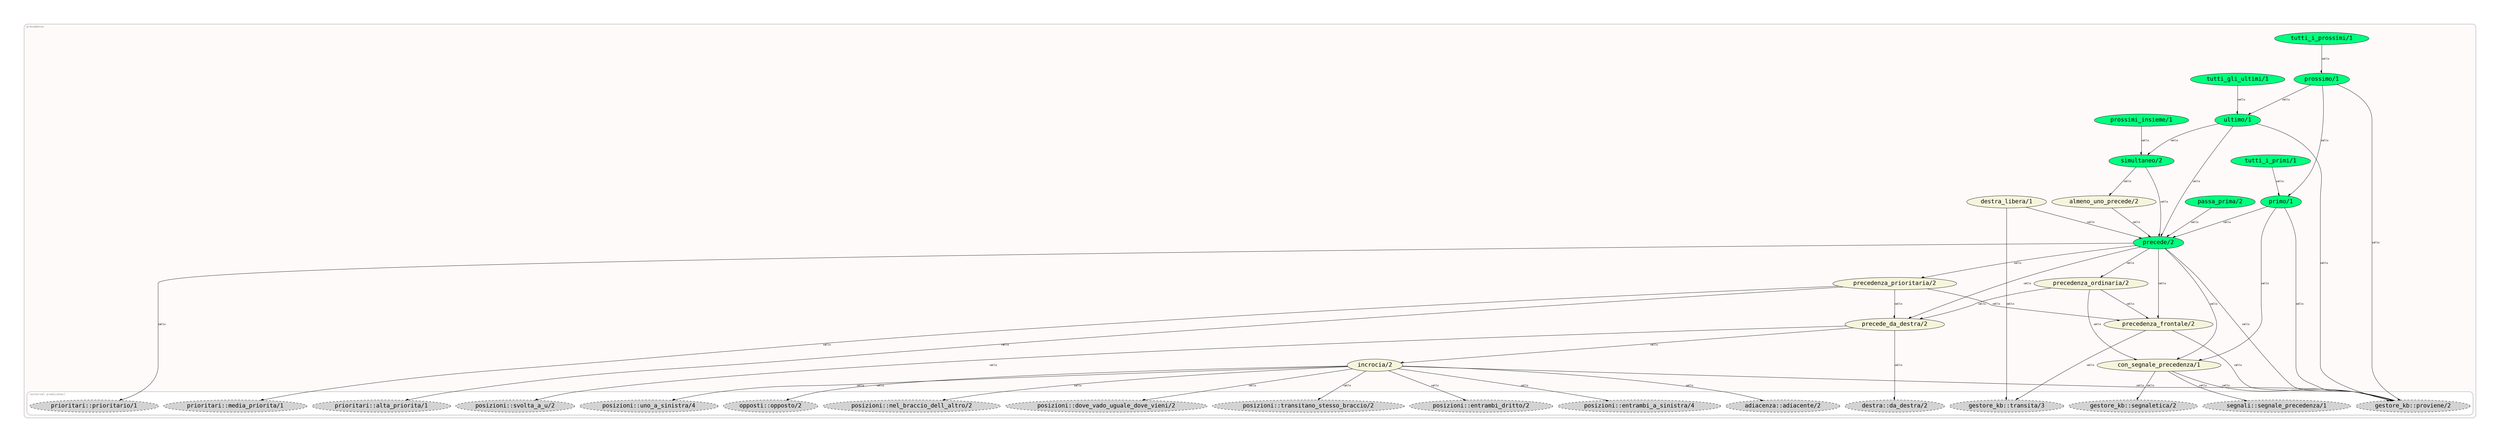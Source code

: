 digraph "precedenze_object" {
rankdir="TB"
ranksep="1.25"
compound="true"
splines="true"
pack="true"
clusterrank="local"
labeljust="l"
margin="1.0"
fontname="Courier"
fontsize="10"
fontcolor="snow4"
pencolor="snow4"
node [shape="ellipse",style="filled",fillcolor="white",fontname="Courier",fontsize="9"]
edge [fontname="Courier",fontsize="9"]

subgraph "cluster_precedenze_object" {
URL=""
tooltip="/home/giuseppe/IA/Progetto/code/precedenze.lgt"
bgcolor="snow"
style="rounded"
margin="10"
label="precedenze"
"primo/1" [shape="ellipse",URL="precedenze_0.html#primo/1",tooltip="precedenze_0.html#primo/1",style="filled",fillcolor="springgreen",label=<<FONT POINT-SIZE="20"><![CDATA[primo/1]]></FONT>>]
"ultimo/1" [shape="ellipse",URL="precedenze_0.html#ultimo/1",tooltip="precedenze_0.html#ultimo/1",style="filled",fillcolor="springgreen",label=<<FONT POINT-SIZE="20"><![CDATA[ultimo/1]]></FONT>>]
"prossimo/1" [shape="ellipse",URL="precedenze_0.html#prossimo/1",tooltip="precedenze_0.html#prossimo/1",style="filled",fillcolor="springgreen",label=<<FONT POINT-SIZE="20"><![CDATA[prossimo/1]]></FONT>>]
"precede/2" [shape="ellipse",URL="precedenze_0.html#precede/2",tooltip="precedenze_0.html#precede/2",style="filled",fillcolor="springgreen",label=<<FONT POINT-SIZE="20"><![CDATA[precede/2]]></FONT>>]
"passa_prima/2" [shape="ellipse",URL="precedenze_0.html#passa_prima/2",tooltip="precedenze_0.html#passa_prima/2",style="filled",fillcolor="springgreen",label=<<FONT POINT-SIZE="20"><![CDATA[passa_prima/2]]></FONT>>]
"tutti_i_primi/1" [shape="ellipse",URL="precedenze_0.html#tutti_i_primi/1",tooltip="precedenze_0.html#tutti_i_primi/1",style="filled",fillcolor="springgreen",label=<<FONT POINT-SIZE="20"><![CDATA[tutti_i_primi/1]]></FONT>>]
"tutti_i_prossimi/1" [shape="ellipse",URL="precedenze_0.html#tutti_i_prossimi/1",tooltip="precedenze_0.html#tutti_i_prossimi/1",style="filled",fillcolor="springgreen",label=<<FONT POINT-SIZE="20"><![CDATA[tutti_i_prossimi/1]]></FONT>>]
"prossimi_insieme/1" [shape="ellipse",URL="precedenze_0.html#prossimi_insieme/1",tooltip="precedenze_0.html#prossimi_insieme/1",style="filled",fillcolor="springgreen",label=<<FONT POINT-SIZE="20"><![CDATA[prossimi_insieme/1]]></FONT>>]
"simultaneo/2" [shape="ellipse",URL="precedenze_0.html#simultaneo/2",tooltip="precedenze_0.html#simultaneo/2",style="filled",fillcolor="springgreen",label=<<FONT POINT-SIZE="20"><![CDATA[simultaneo/2]]></FONT>>]
"tutti_gli_ultimi/1" [shape="ellipse",URL="precedenze_0.html#tutti_gli_ultimi/1",tooltip="precedenze_0.html#tutti_gli_ultimi/1",style="filled",fillcolor="springgreen",label=<<FONT POINT-SIZE="20"><![CDATA[tutti_gli_ultimi/1]]></FONT>>]
"primo/1" [shape="ellipse",URL="precedenze_0.html#primo/1",tooltip="precedenze_0.html#primo/1",style="filled",fillcolor="springgreen",label=<<FONT POINT-SIZE="20"><![CDATA[primo/1]]></FONT>>]
"ultimo/1" [shape="ellipse",URL="precedenze_0.html#ultimo/1",tooltip="precedenze_0.html#ultimo/1",style="filled",fillcolor="springgreen",label=<<FONT POINT-SIZE="20"><![CDATA[ultimo/1]]></FONT>>]
"prossimo/1" [shape="ellipse",URL="precedenze_0.html#prossimo/1",tooltip="precedenze_0.html#prossimo/1",style="filled",fillcolor="springgreen",label=<<FONT POINT-SIZE="20"><![CDATA[prossimo/1]]></FONT>>]
"precede/2" [shape="ellipse",URL="precedenze_0.html#precede/2",tooltip="precedenze_0.html#precede/2",style="filled",fillcolor="springgreen",label=<<FONT POINT-SIZE="20"><![CDATA[precede/2]]></FONT>>]
"passa_prima/2" [shape="ellipse",URL="precedenze_0.html#passa_prima/2",tooltip="precedenze_0.html#passa_prima/2",style="filled",fillcolor="springgreen",label=<<FONT POINT-SIZE="20"><![CDATA[passa_prima/2]]></FONT>>]
"tutti_i_primi/1" [shape="ellipse",URL="precedenze_0.html#tutti_i_primi/1",tooltip="precedenze_0.html#tutti_i_primi/1",style="filled",fillcolor="springgreen",label=<<FONT POINT-SIZE="20"><![CDATA[tutti_i_primi/1]]></FONT>>]
"tutti_i_prossimi/1" [shape="ellipse",URL="precedenze_0.html#tutti_i_prossimi/1",tooltip="precedenze_0.html#tutti_i_prossimi/1",style="filled",fillcolor="springgreen",label=<<FONT POINT-SIZE="20"><![CDATA[tutti_i_prossimi/1]]></FONT>>]
"prossimi_insieme/1" [shape="ellipse",URL="precedenze_0.html#prossimi_insieme/1",tooltip="precedenze_0.html#prossimi_insieme/1",style="filled",fillcolor="springgreen",label=<<FONT POINT-SIZE="20"><![CDATA[prossimi_insieme/1]]></FONT>>]
"simultaneo/2" [shape="ellipse",URL="precedenze_0.html#simultaneo/2",tooltip="precedenze_0.html#simultaneo/2",style="filled",fillcolor="springgreen",label=<<FONT POINT-SIZE="20"><![CDATA[simultaneo/2]]></FONT>>]
"tutti_gli_ultimi/1" [shape="ellipse",URL="precedenze_0.html#tutti_gli_ultimi/1",tooltip="precedenze_0.html#tutti_gli_ultimi/1",style="filled",fillcolor="springgreen",label=<<FONT POINT-SIZE="20"><![CDATA[tutti_gli_ultimi/1]]></FONT>>]
"destra_libera/1" [shape="ellipse",style="filled",fillcolor="beige",label=<<FONT POINT-SIZE="20"><![CDATA[destra_libera/1]]></FONT>>]
"con_segnale_precedenza/1" [shape="ellipse",style="filled",fillcolor="beige",label=<<FONT POINT-SIZE="20"><![CDATA[con_segnale_precedenza/1]]></FONT>>]
"precedenza_prioritaria/2" [shape="ellipse",style="filled",fillcolor="beige",label=<<FONT POINT-SIZE="20"><![CDATA[precedenza_prioritaria/2]]></FONT>>]
"precedenza_ordinaria/2" [shape="ellipse",style="filled",fillcolor="beige",label=<<FONT POINT-SIZE="20"><![CDATA[precedenza_ordinaria/2]]></FONT>>]
"precede_da_destra/2" [shape="ellipse",style="filled",fillcolor="beige",label=<<FONT POINT-SIZE="20"><![CDATA[precede_da_destra/2]]></FONT>>]
"precedenza_frontale/2" [shape="ellipse",style="filled",fillcolor="beige",label=<<FONT POINT-SIZE="20"><![CDATA[precedenza_frontale/2]]></FONT>>]
"incrocia/2" [shape="ellipse",style="filled",fillcolor="beige",label=<<FONT POINT-SIZE="20"><![CDATA[incrocia/2]]></FONT>>]
"almeno_uno_precede/2" [shape="ellipse",style="filled",fillcolor="beige",label=<<FONT POINT-SIZE="20"><![CDATA[almeno_uno_precede/2]]></FONT>>]
subgraph "cluster_other" {
URL=""
tooltip="(external predicates)"
bgcolor="white"
style="rounded"
margin="10"
label="(external predicates)"
"gestore_kb::proviene/2" [shape="ellipse",URL="gestore_kb_0.html#proviene/2",tooltip="gestore_kb_0.html#proviene/2",style="filled,dashed",fillcolor="lightgrey",label=<<FONT POINT-SIZE="20"><![CDATA[gestore_kb::proviene/2]]></FONT>>]
"gestore_kb::transita/3" [shape="ellipse",URL="gestore_kb_0.html#transita/3",tooltip="gestore_kb_0.html#transita/3",style="filled,dashed",fillcolor="lightgrey",label=<<FONT POINT-SIZE="20"><![CDATA[gestore_kb::transita/3]]></FONT>>]
"gestore_kb::segnaletica/2" [shape="ellipse",URL="gestore_kb_0.html#segnaletica/2",tooltip="gestore_kb_0.html#segnaletica/2",style="filled,dashed",fillcolor="lightgrey",label=<<FONT POINT-SIZE="20"><![CDATA[gestore_kb::segnaletica/2]]></FONT>>]
"segnali::segnale_precedenza/1" [shape="ellipse",URL="segnali_0.html#segnale_precedenza/1",tooltip="segnali_0.html#segnale_precedenza/1",style="filled,dashed",fillcolor="lightgrey",label=<<FONT POINT-SIZE="20"><![CDATA[segnali::segnale_precedenza/1]]></FONT>>]
"prioritari::prioritario/1" [shape="ellipse",URL="prioritari_0.html#prioritario/1",tooltip="prioritari_0.html#prioritario/1",style="filled,dashed",fillcolor="lightgrey",label=<<FONT POINT-SIZE="20"><![CDATA[prioritari::prioritario/1]]></FONT>>]
"prioritari::alta_priorita/1" [shape="ellipse",URL="prioritari_0.html#alta_priorita/1",tooltip="prioritari_0.html#alta_priorita/1",style="filled,dashed",fillcolor="lightgrey",label=<<FONT POINT-SIZE="20"><![CDATA[prioritari::alta_priorita/1]]></FONT>>]
"prioritari::media_priorita/1" [shape="ellipse",URL="prioritari_0.html#media_priorita/1",tooltip="prioritari_0.html#media_priorita/1",style="filled,dashed",fillcolor="lightgrey",label=<<FONT POINT-SIZE="20"><![CDATA[prioritari::media_priorita/1]]></FONT>>]
"destra::da_destra/2" [shape="ellipse",URL="destra_0.html#da_destra/2",tooltip="destra_0.html#da_destra/2",style="filled,dashed",fillcolor="lightgrey",label=<<FONT POINT-SIZE="20"><![CDATA[destra::da_destra/2]]></FONT>>]
"posizioni::svolta_a_u/2" [shape="ellipse",URL="posizioni_0.html#svolta_a_u/2",tooltip="posizioni_0.html#svolta_a_u/2",style="filled,dashed",fillcolor="lightgrey",label=<<FONT POINT-SIZE="20"><![CDATA[posizioni::svolta_a_u/2]]></FONT>>]
"posizioni::transitano_stesso_braccio/2" [shape="ellipse",URL="posizioni_0.html#transitano_stesso_braccio/2",tooltip="posizioni_0.html#transitano_stesso_braccio/2",style="filled,dashed",fillcolor="lightgrey",label=<<FONT POINT-SIZE="20"><![CDATA[posizioni::transitano_stesso_braccio/2]]></FONT>>]
"posizioni::entrambi_dritto/2" [shape="ellipse",URL="posizioni_0.html#entrambi_dritto/2",tooltip="posizioni_0.html#entrambi_dritto/2",style="filled,dashed",fillcolor="lightgrey",label=<<FONT POINT-SIZE="20"><![CDATA[posizioni::entrambi_dritto/2]]></FONT>>]
"posizioni::entrambi_a_sinistra/4" [shape="ellipse",URL="posizioni_0.html#entrambi_a_sinistra/4",tooltip="posizioni_0.html#entrambi_a_sinistra/4",style="filled,dashed",fillcolor="lightgrey",label=<<FONT POINT-SIZE="20"><![CDATA[posizioni::entrambi_a_sinistra/4]]></FONT>>]
"adiacenza::adiacente/2" [shape="ellipse",URL="adiacenza_0.html#adiacente/2",tooltip="adiacenza_0.html#adiacente/2",style="filled,dashed",fillcolor="lightgrey",label=<<FONT POINT-SIZE="20"><![CDATA[adiacenza::adiacente/2]]></FONT>>]
"posizioni::uno_a_sinistra/4" [shape="ellipse",URL="posizioni_0.html#uno_a_sinistra/4",tooltip="posizioni_0.html#uno_a_sinistra/4",style="filled,dashed",fillcolor="lightgrey",label=<<FONT POINT-SIZE="20"><![CDATA[posizioni::uno_a_sinistra/4]]></FONT>>]
"opposti::opposto/2" [shape="ellipse",URL="opposti_0.html#opposto/2",tooltip="opposti_0.html#opposto/2",style="filled,dashed",fillcolor="lightgrey",label=<<FONT POINT-SIZE="20"><![CDATA[opposti::opposto/2]]></FONT>>]
"posizioni::nel_braccio_dell_altro/2" [shape="ellipse",URL="posizioni_0.html#nel_braccio_dell_altro/2",tooltip="posizioni_0.html#nel_braccio_dell_altro/2",style="filled,dashed",fillcolor="lightgrey",label=<<FONT POINT-SIZE="20"><![CDATA[posizioni::nel_braccio_dell_altro/2]]></FONT>>]
"posizioni::dove_vado_uguale_dove_vieni/2" [shape="ellipse",URL="posizioni_0.html#dove_vado_uguale_dove_vieni/2",tooltip="posizioni_0.html#dove_vado_uguale_dove_vieni/2",style="filled,dashed",fillcolor="lightgrey",label=<<FONT POINT-SIZE="20"><![CDATA[posizioni::dove_vado_uguale_dove_vieni/2]]></FONT>>]
}

"primo/1" -> "con_segnale_precedenza/1" [arrowhead="rdiamond",tooltip="calls",label=<<![CDATA[calls]]><BR/>>]
"primo/1" -> "precede/2" [arrowhead="rdiamond",tooltip="calls",label=<<![CDATA[calls]]><BR/>>]
"prossimo/1" -> "primo/1" [arrowhead="rdiamond",tooltip="calls",label=<<![CDATA[calls]]><BR/>>]
"prossimo/1" -> "ultimo/1" [arrowhead="rdiamond",tooltip="calls",label=<<![CDATA[calls]]><BR/>>]
"ultimo/1" -> "precede/2" [arrowhead="rdiamond",tooltip="calls",label=<<![CDATA[calls]]><BR/>>]
"ultimo/1" -> "simultaneo/2" [arrowhead="rdiamond",tooltip="calls",label=<<![CDATA[calls]]><BR/>>]
"destra_libera/1" -> "precede/2" [arrowhead="rdiamond",tooltip="calls",label=<<![CDATA[calls]]><BR/>>]
"precede/2" -> "precedenza_prioritaria/2" [arrowhead="rdiamond",tooltip="calls",label=<<![CDATA[calls]]><BR/>>]
"precede/2" -> "precedenza_ordinaria/2" [arrowhead="rdiamond",tooltip="calls",label=<<![CDATA[calls]]><BR/>>]
"precede/2" -> "con_segnale_precedenza/1" [arrowhead="rdiamond",tooltip="calls",label=<<![CDATA[calls]]><BR/>>]
"precede/2" -> "precede_da_destra/2" [arrowhead="rdiamond",tooltip="calls",label=<<![CDATA[calls]]><BR/>>]
"precede/2" -> "precedenza_frontale/2" [arrowhead="rdiamond",tooltip="calls",label=<<![CDATA[calls]]><BR/>>]
"precedenza_prioritaria/2" -> "precede_da_destra/2" [arrowhead="rdiamond",tooltip="calls",label=<<![CDATA[calls]]><BR/>>]
"precedenza_prioritaria/2" -> "precedenza_frontale/2" [arrowhead="rdiamond",tooltip="calls",label=<<![CDATA[calls]]><BR/>>]
"precedenza_ordinaria/2" -> "con_segnale_precedenza/1" [arrowhead="rdiamond",tooltip="calls",label=<<![CDATA[calls]]><BR/>>]
"precedenza_ordinaria/2" -> "precede_da_destra/2" [arrowhead="rdiamond",tooltip="calls",label=<<![CDATA[calls]]><BR/>>]
"precedenza_ordinaria/2" -> "precedenza_frontale/2" [arrowhead="rdiamond",tooltip="calls",label=<<![CDATA[calls]]><BR/>>]
"precede_da_destra/2" -> "incrocia/2" [arrowhead="rdiamond",tooltip="calls",label=<<![CDATA[calls]]><BR/>>]
"passa_prima/2" -> "precede/2" [arrowhead="rdiamond",tooltip="calls",label=<<![CDATA[calls]]><BR/>>]
"tutti_i_primi/1" -> "primo/1" [arrowhead="rdiamond",tooltip="calls",label=<<![CDATA[calls]]><BR/>>]
"tutti_i_prossimi/1" -> "prossimo/1" [arrowhead="rdiamond",tooltip="calls",label=<<![CDATA[calls]]><BR/>>]
"prossimi_insieme/1" -> "simultaneo/2" [arrowhead="rdiamond",tooltip="calls",label=<<![CDATA[calls]]><BR/>>]
"simultaneo/2" -> "precede/2" [arrowhead="rdiamond",tooltip="calls",label=<<![CDATA[calls]]><BR/>>]
"simultaneo/2" -> "almeno_uno_precede/2" [arrowhead="rdiamond",tooltip="calls",label=<<![CDATA[calls]]><BR/>>]
"almeno_uno_precede/2" -> "precede/2" [arrowhead="rdiamond",tooltip="calls",label=<<![CDATA[calls]]><BR/>>]
"tutti_gli_ultimi/1" -> "ultimo/1" [arrowhead="rdiamond",tooltip="calls",label=<<![CDATA[calls]]><BR/>>]
"primo/1" -> "gestore_kb::proviene/2" [arrowhead="rdiamond",tooltip="calls",label=<<![CDATA[calls]]><BR/>>]
"prossimo/1" -> "gestore_kb::proviene/2" [arrowhead="rdiamond",tooltip="calls",label=<<![CDATA[calls]]><BR/>>]
"ultimo/1" -> "gestore_kb::proviene/2" [arrowhead="rdiamond",tooltip="calls",label=<<![CDATA[calls]]><BR/>>]
"destra_libera/1" -> "gestore_kb::transita/3" [arrowhead="rdiamond",tooltip="calls",label=<<![CDATA[calls]]><BR/>>]
"con_segnale_precedenza/1" -> "gestore_kb::proviene/2" [arrowhead="rdiamond",tooltip="calls",label=<<![CDATA[calls]]><BR/>>]
"con_segnale_precedenza/1" -> "gestore_kb::segnaletica/2" [arrowhead="rdiamond",tooltip="calls",label=<<![CDATA[calls]]><BR/>>]
"con_segnale_precedenza/1" -> "segnali::segnale_precedenza/1" [arrowhead="rdiamond",tooltip="calls",label=<<![CDATA[calls]]><BR/>>]
"precede/2" -> "gestore_kb::proviene/2" [arrowhead="rdiamond",tooltip="calls",label=<<![CDATA[calls]]><BR/>>]
"precede/2" -> "prioritari::prioritario/1" [arrowhead="rdiamond",tooltip="calls",label=<<![CDATA[calls]]><BR/>>]
"precedenza_prioritaria/2" -> "prioritari::alta_priorita/1" [arrowhead="rdiamond",tooltip="calls",label=<<![CDATA[calls]]><BR/>>]
"precedenza_prioritaria/2" -> "prioritari::media_priorita/1" [arrowhead="rdiamond",tooltip="calls",label=<<![CDATA[calls]]><BR/>>]
"precede_da_destra/2" -> "destra::da_destra/2" [arrowhead="rdiamond",tooltip="calls",label=<<![CDATA[calls]]><BR/>>]
"precede_da_destra/2" -> "posizioni::svolta_a_u/2" [arrowhead="rdiamond",tooltip="calls",label=<<![CDATA[calls]]><BR/>>]
"precedenza_frontale/2" -> "gestore_kb::transita/3" [arrowhead="rdiamond",tooltip="calls",label=<<![CDATA[calls]]><BR/>>]
"precedenza_frontale/2" -> "gestore_kb::proviene/2" [arrowhead="rdiamond",tooltip="calls",label=<<![CDATA[calls]]><BR/>>]
"incrocia/2" -> "posizioni::transitano_stesso_braccio/2" [arrowhead="rdiamond",tooltip="calls",label=<<![CDATA[calls]]><BR/>>]
"incrocia/2" -> "posizioni::entrambi_dritto/2" [arrowhead="rdiamond",tooltip="calls",label=<<![CDATA[calls]]><BR/>>]
"incrocia/2" -> "posizioni::entrambi_a_sinistra/4" [arrowhead="rdiamond",tooltip="calls",label=<<![CDATA[calls]]><BR/>>]
"incrocia/2" -> "gestore_kb::proviene/2" [arrowhead="rdiamond",tooltip="calls",label=<<![CDATA[calls]]><BR/>>]
"incrocia/2" -> "adiacenza::adiacente/2" [arrowhead="rdiamond",tooltip="calls",label=<<![CDATA[calls]]><BR/>>]
"incrocia/2" -> "posizioni::uno_a_sinistra/4" [arrowhead="rdiamond",tooltip="calls",label=<<![CDATA[calls]]><BR/>>]
"incrocia/2" -> "opposti::opposto/2" [arrowhead="rdiamond",tooltip="calls",label=<<![CDATA[calls]]><BR/>>]
"incrocia/2" -> "posizioni::nel_braccio_dell_altro/2" [arrowhead="rdiamond",tooltip="calls",label=<<![CDATA[calls]]><BR/>>]
"incrocia/2" -> "posizioni::dove_vado_uguale_dove_vieni/2" [arrowhead="rdiamond",tooltip="calls",label=<<![CDATA[calls]]><BR/>>]
}

}
